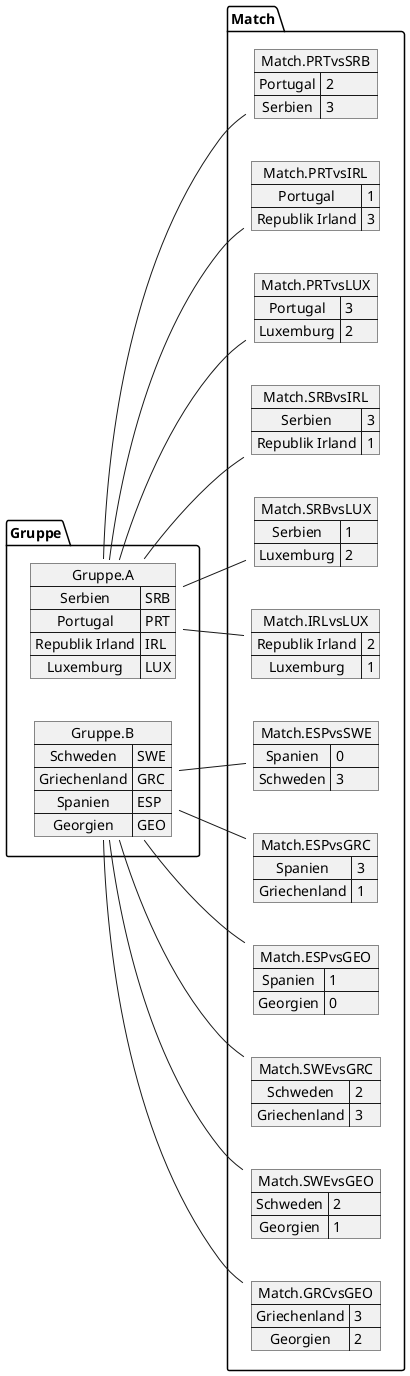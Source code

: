 @startuml TestGPTournament.png
left to right direction

map Gruppe.A {
Serbien=>SRB
Portugal=>PRT
Republik Irland=>IRL
Luxemburg=>LUX
}

map Gruppe.B {
Schweden=>SWE
Griechenland=>GRC
Spanien=>ESP
Georgien=>GEO
}
map Match.PRTvsSRB {
Portugal => 2
Serbien => 3
}

map Match.PRTvsIRL {
Portugal => 1
Republik Irland => 3
}

map Match.PRTvsLUX {
Portugal => 3
Luxemburg => 2
}

map Match.SRBvsIRL {
Serbien => 3
Republik Irland => 1
}

map Match.SRBvsLUX {
Serbien => 1
Luxemburg => 2
}

map Match.IRLvsLUX {
Republik Irland => 2
Luxemburg => 1
}
map Match.ESPvsSWE {
Spanien => 0
Schweden => 3
}

map Match.ESPvsGRC {
Spanien => 3
Griechenland => 1
}

map Match.ESPvsGEO {
Spanien => 1
Georgien => 0
}

map Match.SWEvsGRC {
Schweden => 2
Griechenland => 3
}

map Match.SWEvsGEO {
Schweden => 2
Georgien => 1
}

map Match.GRCvsGEO {
Griechenland => 3
Georgien => 2
}
Gruppe.A -- Match.PRTvsSRB
Gruppe.A -- Match.PRTvsIRL
Gruppe.A -- Match.PRTvsLUX
Gruppe.A -- Match.SRBvsIRL
Gruppe.A -- Match.SRBvsLUX
Gruppe.A -- Match.IRLvsLUX
Gruppe.B -- Match.ESPvsSWE
Gruppe.B -- Match.ESPvsGRC
Gruppe.B -- Match.ESPvsGEO
Gruppe.B -- Match.SWEvsGRC
Gruppe.B -- Match.SWEvsGEO
Gruppe.B -- Match.GRCvsGEO

@enduml
